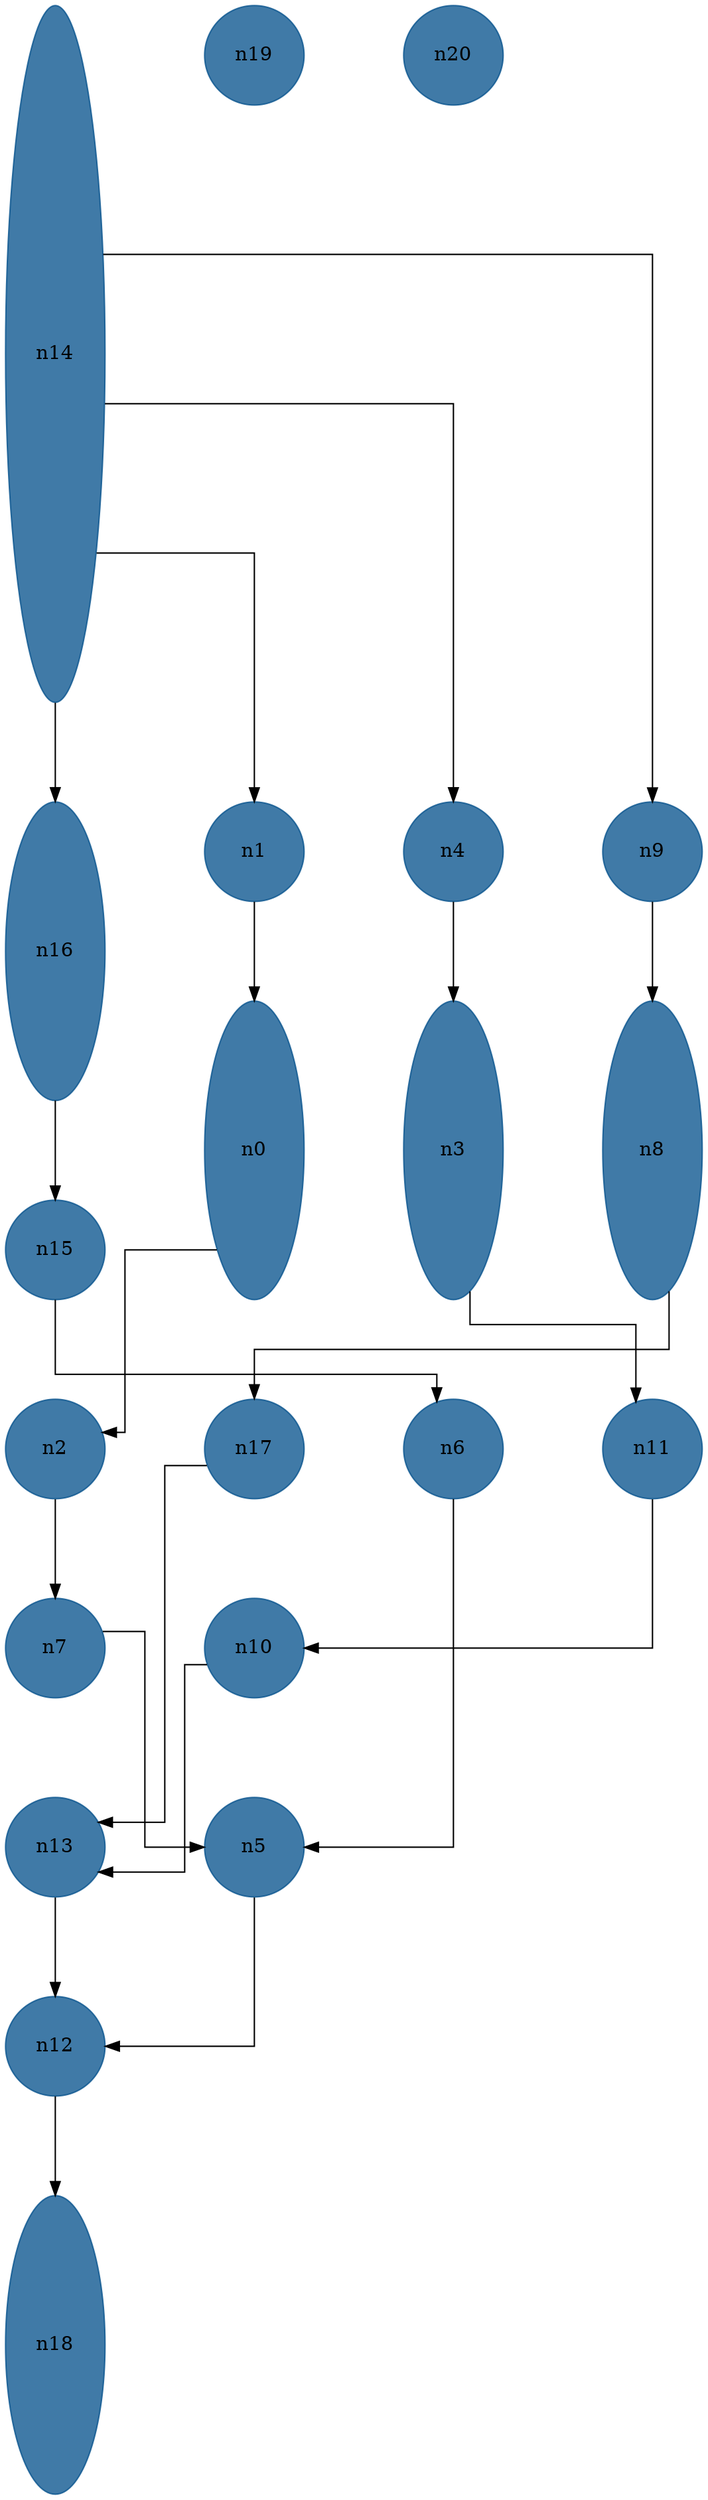 //do not use DOT to generate pdf use NEATO or FDP
digraph{
layout="neato";
splines="ortho";
n14[shape="ellipse", style="filled", color="#004E8ABF", pos="0,23!", height="7", width="1"];
n14 -> n16;
n14 -> n1;
n14 -> n4;
n14 -> n9;
n19[shape="ellipse", style="filled", color="#004E8ABF", pos="2,26!", height="1", width="1"];
n20[shape="ellipse", style="filled", color="#004E8ABF", pos="4,26!", height="1", width="1"];
n16[shape="ellipse", style="filled", color="#004E8ABF", pos="0,17!", height="3", width="1"];
n16 -> n15;
n1[shape="ellipse", style="filled", color="#004E8ABF", pos="2,18!", height="1", width="1"];
n1 -> n0;
n4[shape="ellipse", style="filled", color="#004E8ABF", pos="4,18!", height="1", width="1"];
n4 -> n3;
n9[shape="ellipse", style="filled", color="#004E8ABF", pos="6,18!", height="1", width="1"];
n9 -> n8;
n0[shape="ellipse", style="filled", color="#004E8ABF", pos="2,15!", height="3", width="1"];
n0 -> n2;
n3[shape="ellipse", style="filled", color="#004E8ABF", pos="4,15!", height="3", width="1"];
n3 -> n11;
n8[shape="ellipse", style="filled", color="#004E8ABF", pos="6,15!", height="3", width="1"];
n8 -> n17;
n15[shape="ellipse", style="filled", color="#004E8ABF", pos="0,14!", height="1", width="1"];
n15 -> n6;
n2[shape="ellipse", style="filled", color="#004E8ABF", pos="0,12!", height="1", width="1"];
n2 -> n7;
n17[shape="ellipse", style="filled", color="#004E8ABF", pos="2,12!", height="1", width="1"];
n17 -> n13;
n6[shape="ellipse", style="filled", color="#004E8ABF", pos="4,12!", height="1", width="1"];
n6 -> n5;
n11[shape="ellipse", style="filled", color="#004E8ABF", pos="6,12!", height="1", width="1"];
n11 -> n10;
n7[shape="ellipse", style="filled", color="#004E8ABF", pos="0,10!", height="1", width="1"];
n7 -> n5;
n10[shape="ellipse", style="filled", color="#004E8ABF", pos="2,10!", height="1", width="1"];
n10 -> n13;
n13[shape="ellipse", style="filled", color="#004E8ABF", pos="0,8!", height="1", width="1"];
n13 -> n12;
n5[shape="ellipse", style="filled", color="#004E8ABF", pos="2,8!", height="1", width="1"];
n5 -> n12;
n12[shape="ellipse", style="filled", color="#004E8ABF", pos="0,6!", height="1", width="1"];
n12 -> n18;
n18[shape="ellipse", style="filled", color="#004E8ABF", pos="0,3!", height="3", width="1"];
}